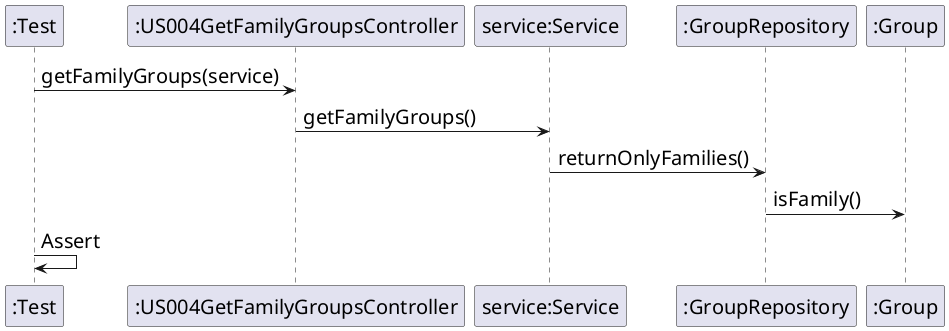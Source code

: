 @startuml
skinparam DefaultFontSize 20
participant ":Test"
participant ":US004GetFamilyGroupsController"

":Test" -> ":US004GetFamilyGroupsController" : getFamilyGroups(service)

participant "service:Service"
":US004GetFamilyGroupsController" -> "service:Service" : getFamilyGroups()

participant ":GroupRepository"
"service:Service" -> ":GroupRepository" : returnOnlyFamilies()

participant ":Group"
":GroupRepository" -> ":Group" : isFamily()

":Test" -> ":Test" : Assert


@enduml
